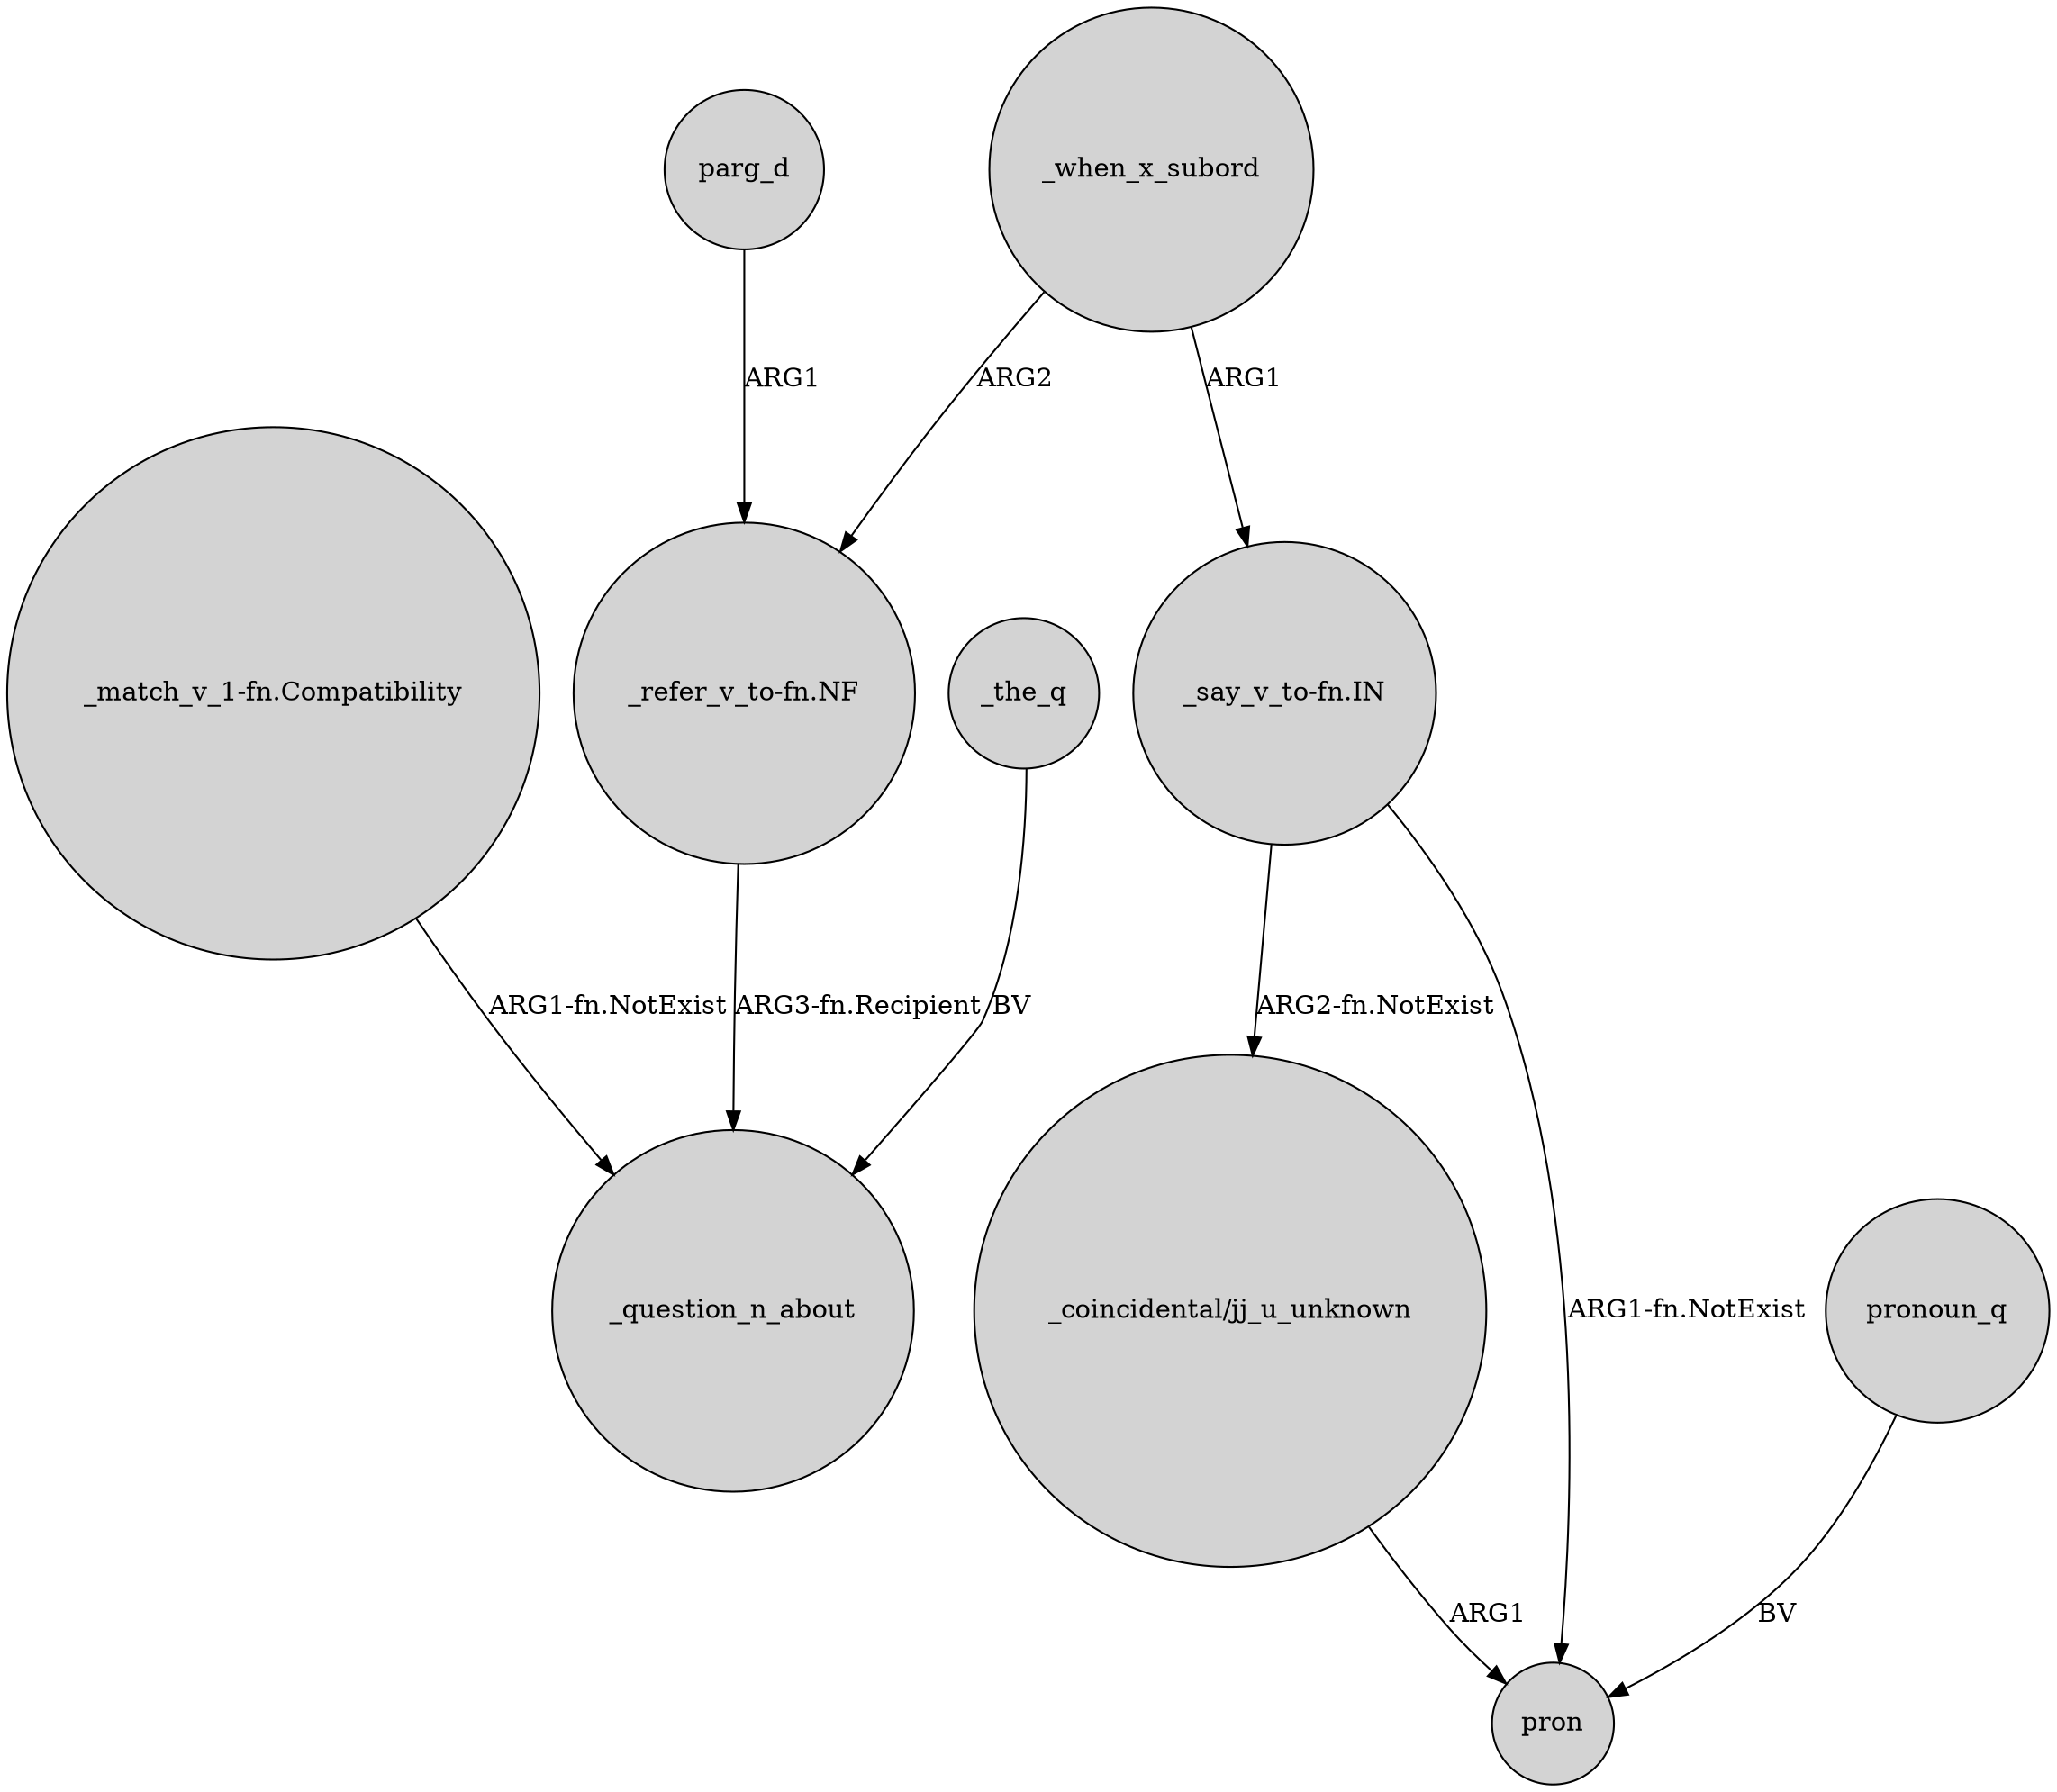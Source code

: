 digraph {
	node [shape=circle style=filled]
	"_match_v_1-fn.Compatibility" -> _question_n_about [label="ARG1-fn.NotExist"]
	"_say_v_to-fn.IN" -> pron [label="ARG1-fn.NotExist"]
	"_say_v_to-fn.IN" -> "_coincidental/jj_u_unknown" [label="ARG2-fn.NotExist"]
	pronoun_q -> pron [label=BV]
	"_coincidental/jj_u_unknown" -> pron [label=ARG1]
	parg_d -> "_refer_v_to-fn.NF" [label=ARG1]
	_when_x_subord -> "_refer_v_to-fn.NF" [label=ARG2]
	_when_x_subord -> "_say_v_to-fn.IN" [label=ARG1]
	_the_q -> _question_n_about [label=BV]
	"_refer_v_to-fn.NF" -> _question_n_about [label="ARG3-fn.Recipient"]
}
